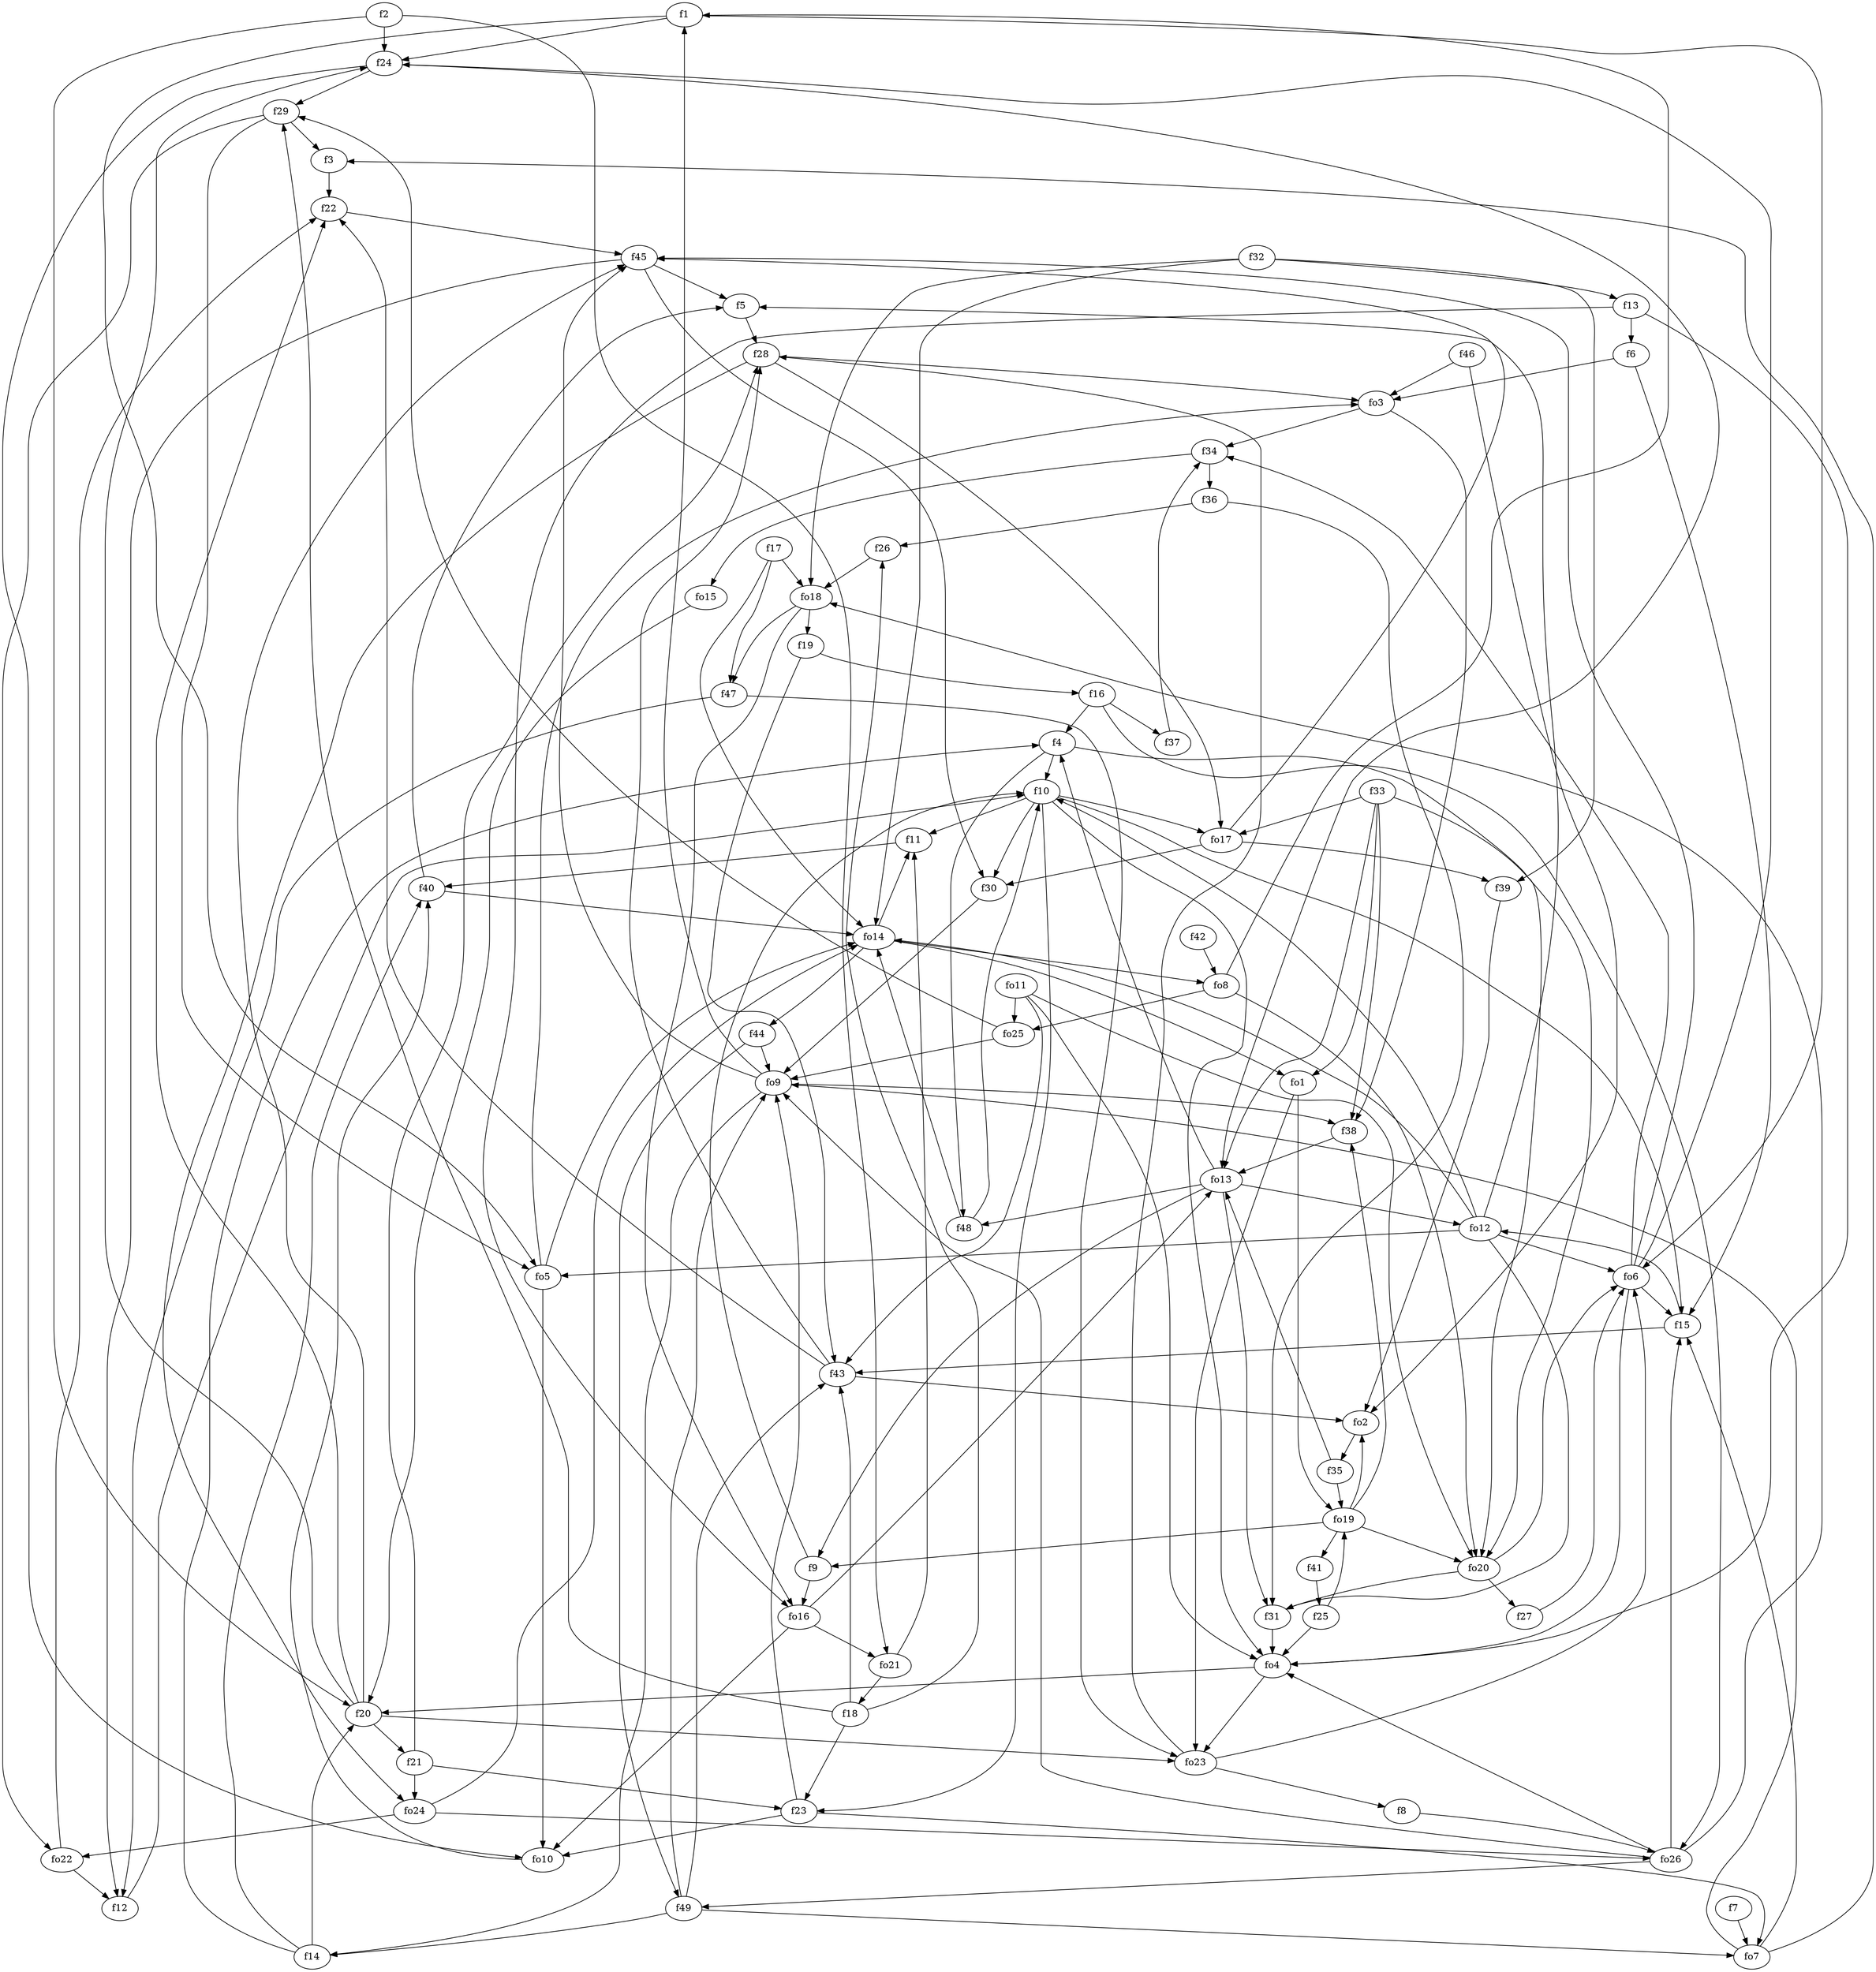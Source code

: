 strict digraph  {
f1;
f2;
f3;
f4;
f5;
f6;
f7;
f8;
f9;
f10;
f11;
f12;
f13;
f14;
f15;
f16;
f17;
f18;
f19;
f20;
f21;
f22;
f23;
f24;
f25;
f26;
f27;
f28;
f29;
f30;
f31;
f32;
f33;
f34;
f35;
f36;
f37;
f38;
f39;
f40;
f41;
f42;
f43;
f44;
f45;
f46;
f47;
f48;
f49;
fo1;
fo2;
fo3;
fo4;
fo5;
fo6;
fo7;
fo8;
fo9;
fo10;
fo11;
fo12;
fo13;
fo14;
fo15;
fo16;
fo17;
fo18;
fo19;
fo20;
fo21;
fo22;
fo23;
fo24;
fo25;
fo26;
f1 -> f24  [weight=2];
f1 -> fo5  [weight=2];
f1 -> fo6  [weight=2];
f2 -> f24  [weight=2];
f2 -> f20  [weight=2];
f2 -> fo21  [weight=2];
f3 -> f22  [weight=2];
f4 -> fo20  [weight=2];
f4 -> f10  [weight=2];
f4 -> f48  [weight=2];
f5 -> f28  [weight=2];
f6 -> fo3  [weight=2];
f6 -> f15  [weight=2];
f7 -> fo7  [weight=2];
f8 -> fo26  [weight=2];
f9 -> f10  [weight=2];
f9 -> fo16  [weight=2];
f10 -> f11  [weight=2];
f10 -> f23  [weight=2];
f10 -> f15  [weight=2];
f10 -> fo17  [weight=2];
f10 -> fo4  [weight=2];
f10 -> f30  [weight=2];
f11 -> f40  [weight=2];
f12 -> f10  [weight=2];
f13 -> f6  [weight=2];
f13 -> fo16  [weight=2];
f13 -> fo4  [weight=2];
f14 -> f4  [weight=2];
f14 -> f20  [weight=2];
f14 -> f40  [weight=2];
f15 -> fo12  [weight=2];
f15 -> f43  [weight=2];
f16 -> f4  [weight=2];
f16 -> fo26  [weight=2];
f16 -> f37  [weight=2];
f17 -> fo18  [weight=2];
f17 -> f47  [weight=2];
f17 -> fo14  [weight=2];
f18 -> f43  [weight=2];
f18 -> f29  [weight=2];
f18 -> f26  [weight=2];
f18 -> f23  [weight=2];
f19 -> f43  [weight=2];
f19 -> f16  [weight=2];
f20 -> f22  [weight=2];
f20 -> f24  [weight=2];
f20 -> f45  [weight=2];
f20 -> f21  [weight=2];
f20 -> fo23  [weight=2];
f21 -> fo24  [weight=2];
f21 -> f28  [weight=2];
f21 -> f23  [weight=2];
f22 -> f45  [weight=2];
f23 -> fo7  [weight=2];
f23 -> fo9  [weight=2];
f23 -> fo10  [weight=2];
f24 -> f29  [weight=2];
f24 -> fo13  [weight=2];
f24 -> fo10  [weight=2];
f25 -> fo4  [weight=2];
f25 -> fo19  [weight=2];
f26 -> fo18  [weight=2];
f27 -> fo6  [weight=2];
f28 -> fo17  [weight=2];
f28 -> fo24  [weight=2];
f28 -> fo3  [weight=2];
f29 -> f3  [weight=2];
f29 -> fo22  [weight=2];
f29 -> fo5  [weight=2];
f30 -> fo9  [weight=2];
f31 -> fo4  [weight=2];
f32 -> fo14  [weight=2];
f32 -> f39  [weight=2];
f32 -> fo18  [weight=2];
f32 -> f13  [weight=2];
f33 -> fo13  [weight=2];
f33 -> fo20  [weight=2];
f33 -> fo17  [weight=2];
f33 -> fo1  [weight=2];
f33 -> f38  [weight=2];
f34 -> f36  [weight=2];
f34 -> fo15  [weight=2];
f35 -> fo13  [weight=2];
f35 -> fo19  [weight=2];
f36 -> f26  [weight=2];
f36 -> f31  [weight=2];
f37 -> f34  [weight=2];
f38 -> fo13  [weight=2];
f39 -> fo2  [weight=2];
f40 -> f5  [weight=2];
f40 -> fo14  [weight=2];
f41 -> f25  [weight=2];
f42 -> fo8  [weight=2];
f43 -> fo2  [weight=2];
f43 -> f22  [weight=2];
f43 -> f28  [weight=2];
f44 -> f49  [weight=2];
f44 -> fo9  [weight=2];
f45 -> f12  [weight=2];
f45 -> f5  [weight=2];
f45 -> f30  [weight=2];
f46 -> fo2  [weight=2];
f46 -> fo3  [weight=2];
f47 -> f12  [weight=2];
f47 -> fo23  [weight=2];
f48 -> fo14  [weight=2];
f48 -> f10  [weight=2];
f49 -> f14  [weight=2];
f49 -> f43  [weight=2];
f49 -> fo9  [weight=2];
f49 -> fo7  [weight=2];
fo1 -> fo23  [weight=2];
fo1 -> fo19  [weight=2];
fo2 -> f35  [weight=2];
fo3 -> f34  [weight=2];
fo3 -> f38  [weight=2];
fo4 -> fo23  [weight=2];
fo4 -> f20  [weight=2];
fo5 -> fo14  [weight=2];
fo5 -> fo3  [weight=2];
fo5 -> fo10  [weight=2];
fo6 -> f15  [weight=2];
fo6 -> fo4  [weight=2];
fo6 -> f45  [weight=2];
fo6 -> f24  [weight=2];
fo6 -> f34  [weight=2];
fo7 -> fo9  [weight=2];
fo7 -> f15  [weight=2];
fo7 -> f3  [weight=2];
fo8 -> fo25  [weight=2];
fo8 -> f1  [weight=2];
fo8 -> fo20  [weight=2];
fo9 -> f38  [weight=2];
fo9 -> f45  [weight=2];
fo9 -> f1  [weight=2];
fo9 -> f14  [weight=2];
fo10 -> f40  [weight=2];
fo11 -> f43  [weight=2];
fo11 -> fo25  [weight=2];
fo11 -> fo4  [weight=2];
fo11 -> fo20  [weight=2];
fo12 -> f5  [weight=2];
fo12 -> fo14  [weight=2];
fo12 -> f31  [weight=2];
fo12 -> f10  [weight=2];
fo12 -> fo5  [weight=2];
fo12 -> fo6  [weight=2];
fo13 -> f31  [weight=2];
fo13 -> fo12  [weight=2];
fo13 -> f9  [weight=2];
fo13 -> f4  [weight=2];
fo13 -> f48  [weight=2];
fo14 -> fo1  [weight=2];
fo14 -> f44  [weight=2];
fo14 -> f11  [weight=2];
fo14 -> fo8  [weight=2];
fo15 -> f20  [weight=2];
fo16 -> fo21  [weight=2];
fo16 -> fo13  [weight=2];
fo16 -> fo10  [weight=2];
fo17 -> f45  [weight=2];
fo17 -> f30  [weight=2];
fo17 -> f39  [weight=2];
fo18 -> f19  [weight=2];
fo18 -> f47  [weight=2];
fo18 -> fo16  [weight=2];
fo19 -> f41  [weight=2];
fo19 -> fo20  [weight=2];
fo19 -> f9  [weight=2];
fo19 -> fo2  [weight=2];
fo19 -> f38  [weight=2];
fo20 -> f27  [weight=2];
fo20 -> fo6  [weight=2];
fo20 -> f31  [weight=2];
fo21 -> f18  [weight=2];
fo21 -> f11  [weight=2];
fo22 -> f12  [weight=2];
fo22 -> f22  [weight=2];
fo23 -> f28  [weight=2];
fo23 -> fo6  [weight=2];
fo23 -> f8  [weight=2];
fo24 -> fo26  [weight=2];
fo24 -> fo22  [weight=2];
fo24 -> fo14  [weight=2];
fo25 -> fo9  [weight=2];
fo25 -> f29  [weight=2];
fo26 -> fo18  [weight=2];
fo26 -> fo4  [weight=2];
fo26 -> f49  [weight=2];
fo26 -> fo9  [weight=2];
fo26 -> f15  [weight=2];
}
